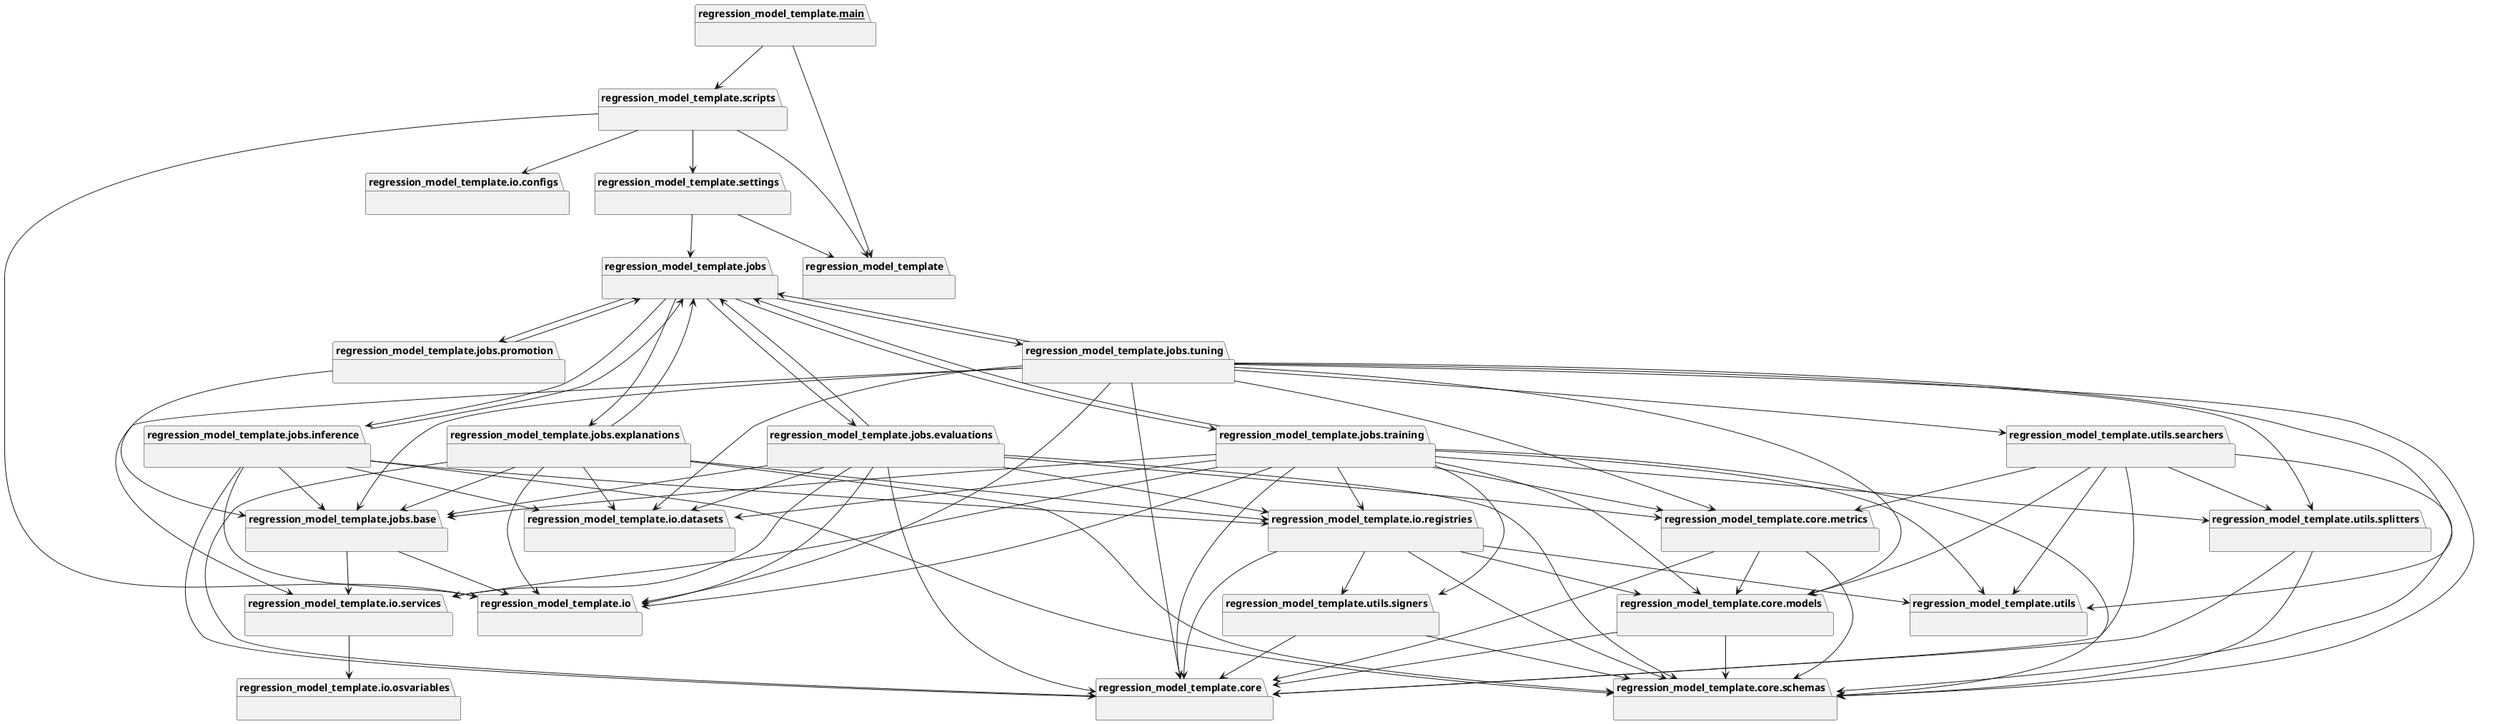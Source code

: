 @startuml packages_model_name
set namespaceSeparator none
package "regression_model_template" as regression_model_template {
}
package "regression_model_template.__main__" as regression_model_template.__main__ {
}
package "regression_model_template.core" as regression_model_template.core {
}
package "regression_model_template.core.metrics" as regression_model_template.core.metrics {
}
package "regression_model_template.core.models" as regression_model_template.core.models {
}
package "regression_model_template.core.schemas" as regression_model_template.core.schemas {
}
package "regression_model_template.io" as regression_model_template.io {
}
package "regression_model_template.io.configs" as regression_model_template.io.configs {
}
package "regression_model_template.io.datasets" as regression_model_template.io.datasets {
}
package "regression_model_template.io.osvariables" as regression_model_template.io.osvariables {
}
package "regression_model_template.io.registries" as regression_model_template.io.registries {
}
package "regression_model_template.io.services" as regression_model_template.io.services {
}
package "regression_model_template.jobs" as regression_model_template.jobs {
}
package "regression_model_template.jobs.base" as regression_model_template.jobs.base {
}
package "regression_model_template.jobs.evaluations" as regression_model_template.jobs.evaluations {
}
package "regression_model_template.jobs.explanations" as regression_model_template.jobs.explanations {
}
package "regression_model_template.jobs.inference" as regression_model_template.jobs.inference {
}
package "regression_model_template.jobs.promotion" as regression_model_template.jobs.promotion {
}
package "regression_model_template.jobs.training" as regression_model_template.jobs.training {
}
package "regression_model_template.jobs.tuning" as regression_model_template.jobs.tuning {
}
package "regression_model_template.scripts" as regression_model_template.scripts {
}
package "regression_model_template.settings" as regression_model_template.settings {
}
package "regression_model_template.utils" as regression_model_template.utils {
}
package "regression_model_template.utils.searchers" as regression_model_template.utils.searchers {
}
package "regression_model_template.utils.signers" as regression_model_template.utils.signers {
}
package "regression_model_template.utils.splitters" as regression_model_template.utils.splitters {
}
regression_model_template.__main__ --> regression_model_template
regression_model_template.__main__ --> regression_model_template.scripts
regression_model_template.core.metrics --> regression_model_template.core
regression_model_template.core.metrics --> regression_model_template.core.models
regression_model_template.core.metrics --> regression_model_template.core.schemas
regression_model_template.core.models --> regression_model_template.core
regression_model_template.core.models --> regression_model_template.core.schemas
regression_model_template.io.registries --> regression_model_template.core
regression_model_template.io.registries --> regression_model_template.core.models
regression_model_template.io.registries --> regression_model_template.core.schemas
regression_model_template.io.registries --> regression_model_template.utils
regression_model_template.io.registries --> regression_model_template.utils.signers
regression_model_template.io.services --> regression_model_template.io.osvariables
regression_model_template.jobs --> regression_model_template.jobs.evaluations
regression_model_template.jobs --> regression_model_template.jobs.explanations
regression_model_template.jobs --> regression_model_template.jobs.inference
regression_model_template.jobs --> regression_model_template.jobs.promotion
regression_model_template.jobs --> regression_model_template.jobs.training
regression_model_template.jobs --> regression_model_template.jobs.tuning
regression_model_template.jobs.base --> regression_model_template.io
regression_model_template.jobs.base --> regression_model_template.io.services
regression_model_template.jobs.evaluations --> regression_model_template.core
regression_model_template.jobs.evaluations --> regression_model_template.core.metrics
regression_model_template.jobs.evaluations --> regression_model_template.core.schemas
regression_model_template.jobs.evaluations --> regression_model_template.io
regression_model_template.jobs.evaluations --> regression_model_template.io.datasets
regression_model_template.jobs.evaluations --> regression_model_template.io.registries
regression_model_template.jobs.evaluations --> regression_model_template.io.services
regression_model_template.jobs.evaluations --> regression_model_template.jobs
regression_model_template.jobs.evaluations --> regression_model_template.jobs.base
regression_model_template.jobs.explanations --> regression_model_template.core
regression_model_template.jobs.explanations --> regression_model_template.core.schemas
regression_model_template.jobs.explanations --> regression_model_template.io
regression_model_template.jobs.explanations --> regression_model_template.io.datasets
regression_model_template.jobs.explanations --> regression_model_template.io.registries
regression_model_template.jobs.explanations --> regression_model_template.jobs
regression_model_template.jobs.explanations --> regression_model_template.jobs.base
regression_model_template.jobs.inference --> regression_model_template.core
regression_model_template.jobs.inference --> regression_model_template.core.schemas
regression_model_template.jobs.inference --> regression_model_template.io
regression_model_template.jobs.inference --> regression_model_template.io.datasets
regression_model_template.jobs.inference --> regression_model_template.io.registries
regression_model_template.jobs.inference --> regression_model_template.jobs
regression_model_template.jobs.inference --> regression_model_template.jobs.base
regression_model_template.jobs.promotion --> regression_model_template.jobs
regression_model_template.jobs.promotion --> regression_model_template.jobs.base
regression_model_template.jobs.training --> regression_model_template.core
regression_model_template.jobs.training --> regression_model_template.core.metrics
regression_model_template.jobs.training --> regression_model_template.core.models
regression_model_template.jobs.training --> regression_model_template.core.schemas
regression_model_template.jobs.training --> regression_model_template.io
regression_model_template.jobs.training --> regression_model_template.io.datasets
regression_model_template.jobs.training --> regression_model_template.io.registries
regression_model_template.jobs.training --> regression_model_template.io.services
regression_model_template.jobs.training --> regression_model_template.jobs
regression_model_template.jobs.training --> regression_model_template.jobs.base
regression_model_template.jobs.training --> regression_model_template.utils
regression_model_template.jobs.training --> regression_model_template.utils.signers
regression_model_template.jobs.training --> regression_model_template.utils.splitters
regression_model_template.jobs.tuning --> regression_model_template.core
regression_model_template.jobs.tuning --> regression_model_template.core.metrics
regression_model_template.jobs.tuning --> regression_model_template.core.models
regression_model_template.jobs.tuning --> regression_model_template.core.schemas
regression_model_template.jobs.tuning --> regression_model_template.io
regression_model_template.jobs.tuning --> regression_model_template.io.datasets
regression_model_template.jobs.tuning --> regression_model_template.io.services
regression_model_template.jobs.tuning --> regression_model_template.jobs
regression_model_template.jobs.tuning --> regression_model_template.jobs.base
regression_model_template.jobs.tuning --> regression_model_template.utils
regression_model_template.jobs.tuning --> regression_model_template.utils.searchers
regression_model_template.jobs.tuning --> regression_model_template.utils.splitters
regression_model_template.scripts --> regression_model_template
regression_model_template.scripts --> regression_model_template.io
regression_model_template.scripts --> regression_model_template.io.configs
regression_model_template.scripts --> regression_model_template.settings
regression_model_template.settings --> regression_model_template
regression_model_template.settings --> regression_model_template.jobs
regression_model_template.utils.searchers --> regression_model_template.core
regression_model_template.utils.searchers --> regression_model_template.core.metrics
regression_model_template.utils.searchers --> regression_model_template.core.models
regression_model_template.utils.searchers --> regression_model_template.core.schemas
regression_model_template.utils.searchers --> regression_model_template.utils
regression_model_template.utils.searchers --> regression_model_template.utils.splitters
regression_model_template.utils.signers --> regression_model_template.core
regression_model_template.utils.signers --> regression_model_template.core.schemas
regression_model_template.utils.splitters --> regression_model_template.core
regression_model_template.utils.splitters --> regression_model_template.core.schemas
@enduml
